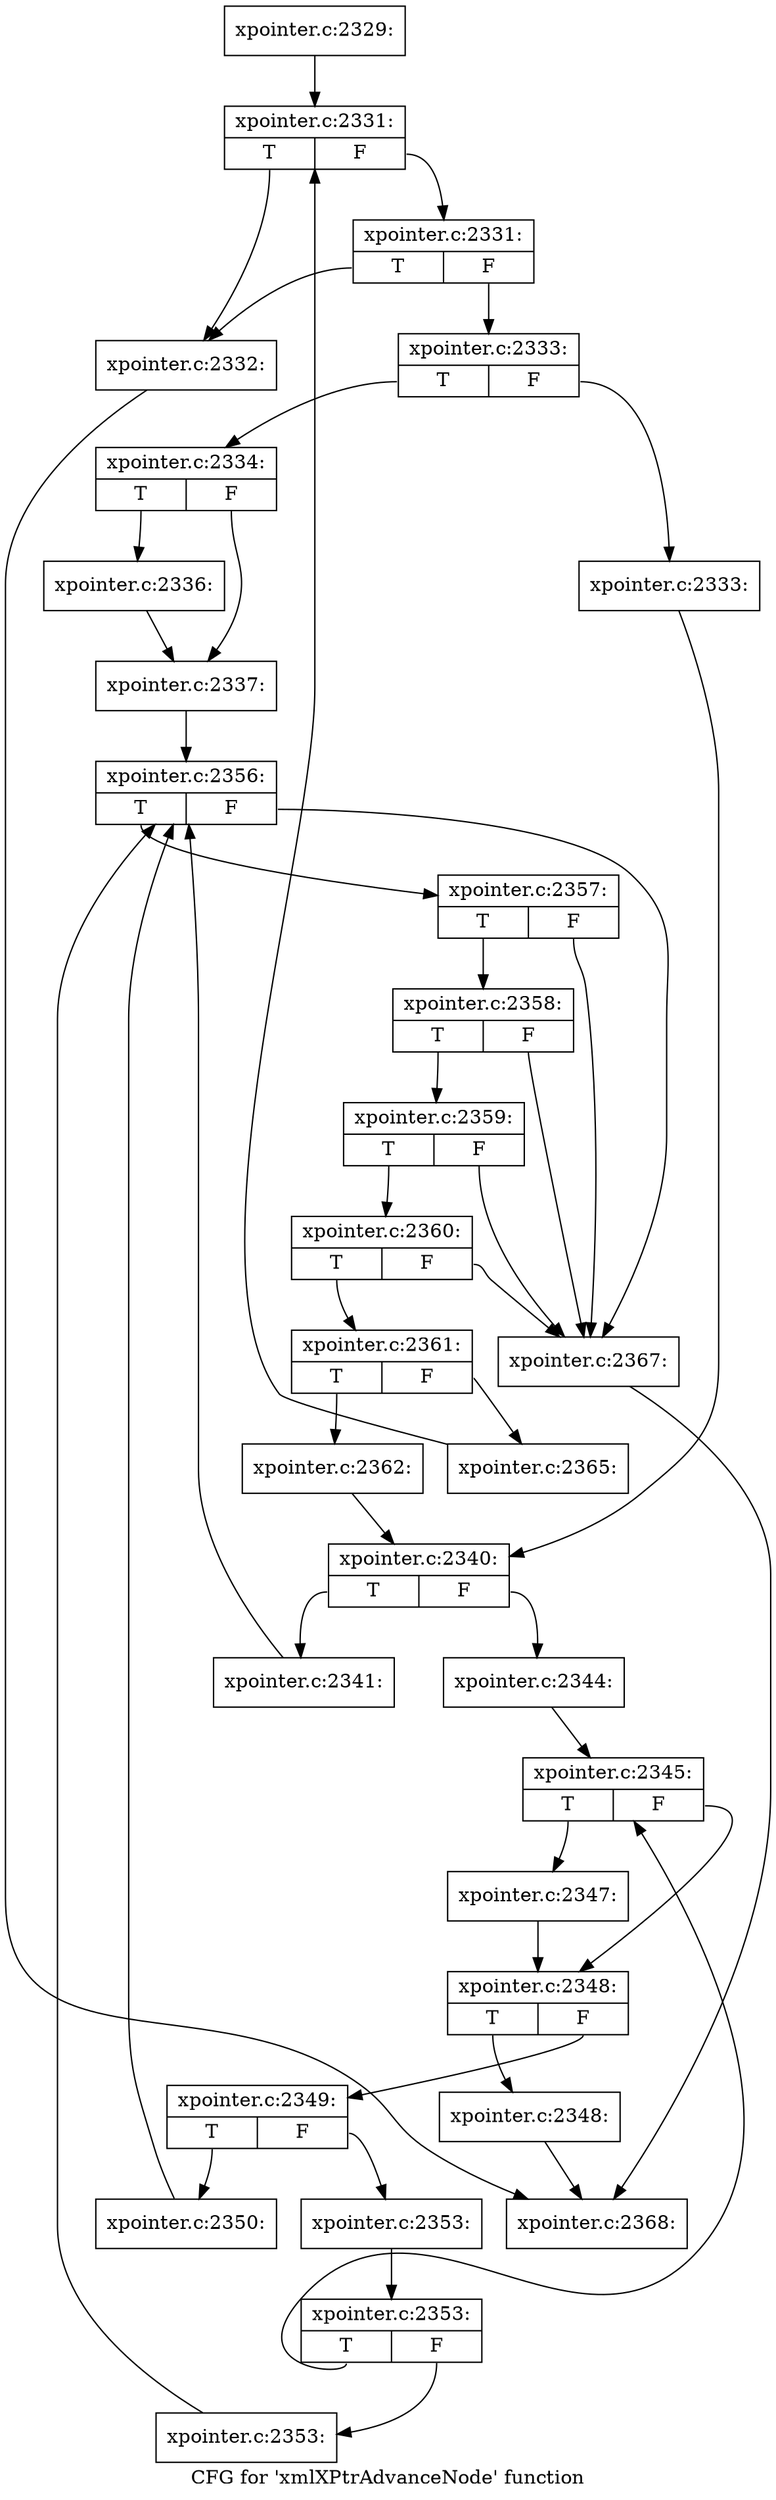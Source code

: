 digraph "CFG for 'xmlXPtrAdvanceNode' function" {
	label="CFG for 'xmlXPtrAdvanceNode' function";

	Node0x5187d70 [shape=record,label="{xpointer.c:2329:}"];
	Node0x5187d70 -> Node0x51855a0;
	Node0x51855a0 [shape=record,label="{xpointer.c:2331:|{<s0>T|<s1>F}}"];
	Node0x51855a0:s0 -> Node0x51856b0;
	Node0x51855a0:s1 -> Node0x5185750;
	Node0x5185750 [shape=record,label="{xpointer.c:2331:|{<s0>T|<s1>F}}"];
	Node0x5185750:s0 -> Node0x51856b0;
	Node0x5185750:s1 -> Node0x5185700;
	Node0x51856b0 [shape=record,label="{xpointer.c:2332:}"];
	Node0x51856b0 -> Node0x5190e70;
	Node0x5185700 [shape=record,label="{xpointer.c:2333:|{<s0>T|<s1>F}}"];
	Node0x5185700:s0 -> Node0x5192730;
	Node0x5185700:s1 -> Node0x5192780;
	Node0x5192730 [shape=record,label="{xpointer.c:2334:|{<s0>T|<s1>F}}"];
	Node0x5192730:s0 -> Node0x5192eb0;
	Node0x5192730:s1 -> Node0x5192f00;
	Node0x5192eb0 [shape=record,label="{xpointer.c:2336:}"];
	Node0x5192eb0 -> Node0x5192f00;
	Node0x5192f00 [shape=record,label="{xpointer.c:2337:}"];
	Node0x5192f00 -> Node0x51934c0;
	Node0x5192780 [shape=record,label="{xpointer.c:2333:}"];
	Node0x5192780 -> Node0x5193600;
	Node0x5193600 [shape=record,label="{xpointer.c:2340:|{<s0>T|<s1>F}}"];
	Node0x5193600:s0 -> Node0x5193750;
	Node0x5193600:s1 -> Node0x51937a0;
	Node0x5193750 [shape=record,label="{xpointer.c:2341:}"];
	Node0x5193750 -> Node0x51934c0;
	Node0x51937a0 [shape=record,label="{xpointer.c:2344:}"];
	Node0x51937a0 -> Node0x5194020;
	Node0x5194020 [shape=record,label="{xpointer.c:2345:|{<s0>T|<s1>F}}"];
	Node0x5194020:s0 -> Node0x5194570;
	Node0x5194020:s1 -> Node0x51945c0;
	Node0x5194570 [shape=record,label="{xpointer.c:2347:}"];
	Node0x5194570 -> Node0x51945c0;
	Node0x51945c0 [shape=record,label="{xpointer.c:2348:|{<s0>T|<s1>F}}"];
	Node0x51945c0:s0 -> Node0x5194b40;
	Node0x51945c0:s1 -> Node0x5194b90;
	Node0x5194b40 [shape=record,label="{xpointer.c:2348:}"];
	Node0x5194b40 -> Node0x5190e70;
	Node0x5194b90 [shape=record,label="{xpointer.c:2349:|{<s0>T|<s1>F}}"];
	Node0x5194b90:s0 -> Node0x5194ff0;
	Node0x5194b90:s1 -> Node0x5195040;
	Node0x5194ff0 [shape=record,label="{xpointer.c:2350:}"];
	Node0x5194ff0 -> Node0x51934c0;
	Node0x5195040 [shape=record,label="{xpointer.c:2353:}"];
	Node0x5195040 -> Node0x5193fd0;
	Node0x5193fd0 [shape=record,label="{xpointer.c:2353:|{<s0>T|<s1>F}}"];
	Node0x5193fd0:s0 -> Node0x5194020;
	Node0x5193fd0:s1 -> Node0x5193f80;
	Node0x5193f80 [shape=record,label="{xpointer.c:2353:}"];
	Node0x5193f80 -> Node0x51934c0;
	Node0x51934c0 [shape=record,label="{xpointer.c:2356:|{<s0>T|<s1>F}}"];
	Node0x51934c0:s0 -> Node0x5195dd0;
	Node0x51934c0:s1 -> Node0x5195c00;
	Node0x5195dd0 [shape=record,label="{xpointer.c:2357:|{<s0>T|<s1>F}}"];
	Node0x5195dd0:s0 -> Node0x5195d50;
	Node0x5195dd0:s1 -> Node0x5195c00;
	Node0x5195d50 [shape=record,label="{xpointer.c:2358:|{<s0>T|<s1>F}}"];
	Node0x5195d50:s0 -> Node0x5195cd0;
	Node0x5195d50:s1 -> Node0x5195c00;
	Node0x5195cd0 [shape=record,label="{xpointer.c:2359:|{<s0>T|<s1>F}}"];
	Node0x5195cd0:s0 -> Node0x5195c50;
	Node0x5195cd0:s1 -> Node0x5195c00;
	Node0x5195c50 [shape=record,label="{xpointer.c:2360:|{<s0>T|<s1>F}}"];
	Node0x5195c50:s0 -> Node0x5195bb0;
	Node0x5195c50:s1 -> Node0x5195c00;
	Node0x5195bb0 [shape=record,label="{xpointer.c:2361:|{<s0>T|<s1>F}}"];
	Node0x5195bb0:s0 -> Node0x5196fb0;
	Node0x5195bb0:s1 -> Node0x5197000;
	Node0x5196fb0 [shape=record,label="{xpointer.c:2362:}"];
	Node0x5196fb0 -> Node0x5193600;
	Node0x5197000 [shape=record,label="{xpointer.c:2365:}"];
	Node0x5197000 -> Node0x51855a0;
	Node0x5195c00 [shape=record,label="{xpointer.c:2367:}"];
	Node0x5195c00 -> Node0x5190e70;
	Node0x5190e70 [shape=record,label="{xpointer.c:2368:}"];
}
